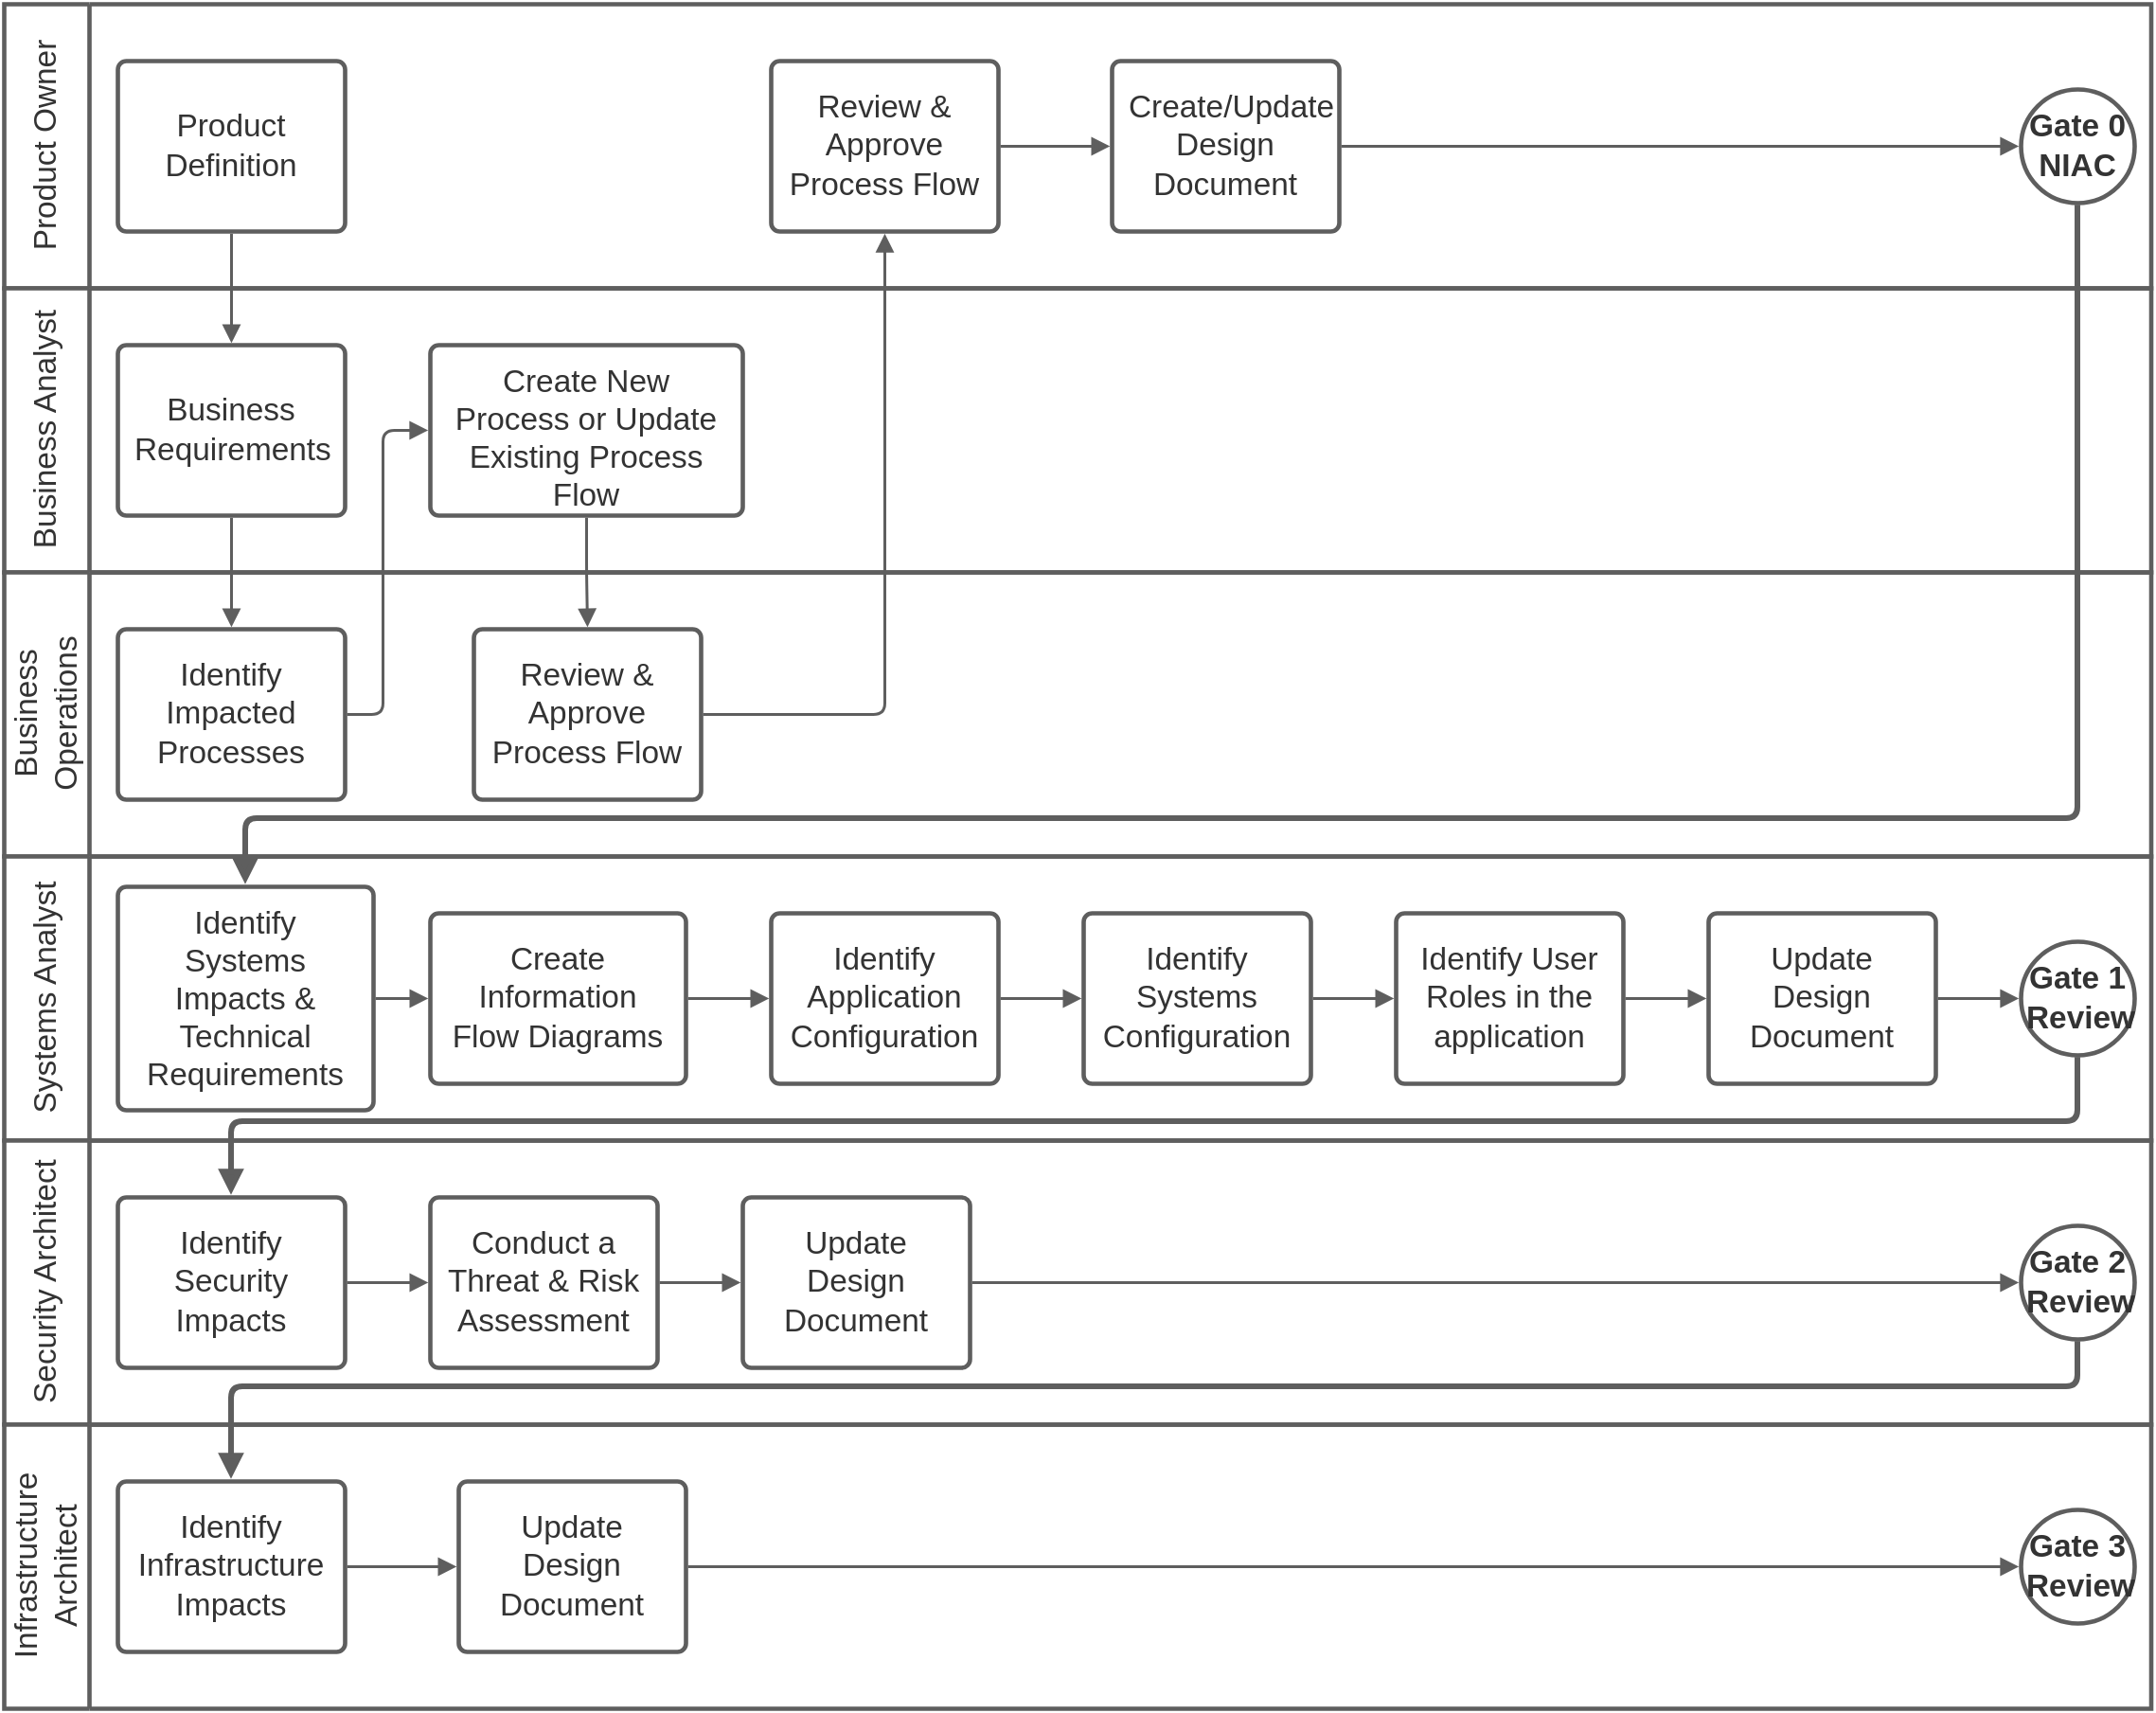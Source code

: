 <mxfile version="14.9.6" type="github" pages="3">
  <diagram id="sT4PrIs_ewkXOejij0hs" name="Gate 0 - 3">
    <mxGraphModel dx="782" dy="734" grid="1" gridSize="10" guides="1" tooltips="1" connect="1" arrows="1" fold="1" page="1" pageScale="1" pageWidth="850" pageHeight="1100" math="0" shadow="0">
      <root>
        <mxCell id="0" />
        <mxCell id="1" parent="0" />
        <mxCell id="AVb4YJZ0GUQx_zkOTaE5-1" value="" style="fillColor=none;strokeColor=none;pointerEvents=0;fontStyle=0;html=1;whiteSpace=wrap;container=1;collapsible=0;childLayout=stackLayout;resizeParent=1;dropTarget=0;horizontalStack=0;whiteSpace=wrap;fontSize=13;spacing=0;strokeOpacity=100;rounded=1;absoluteArcSize=1;arcSize=9;horizontal=0;strokeWidth=2.3;" parent="1" vertex="1">
          <mxGeometry x="150" y="60" width="1133.75" height="900" isRotated="1" as="geometry" />
        </mxCell>
        <mxCell id="AVb4YJZ0GUQx_zkOTaE5-2" value="Product Owner" style="swimlane;html=1;whiteSpace=wrap;container=1;connectable=0;collapsible=0;fontStyle=0;startSize=45;dropTarget=0;rounded=0;horizontal=0;whiteSpace=wrap;fontSize=13;spacing=0;strokeColor=#5e5e5e;strokeOpacity=100;strokeWidth=2.3;fontSize=16.7;fontColor=#333333;" parent="AVb4YJZ0GUQx_zkOTaE5-1" vertex="1">
          <mxGeometry width="1133.75" height="150" as="geometry" />
        </mxCell>
        <mxCell id="AVb4YJZ0GUQx_zkOTaE5-3" value="Business Analyst " style="swimlane;html=1;whiteSpace=wrap;container=1;connectable=0;collapsible=0;fontStyle=0;startSize=45;dropTarget=0;rounded=0;horizontal=0;whiteSpace=wrap;fontSize=13;spacing=0;strokeColor=#5e5e5e;strokeOpacity=100;strokeWidth=2.3;fontSize=16.7;fontColor=#333333;" parent="AVb4YJZ0GUQx_zkOTaE5-1" vertex="1">
          <mxGeometry y="150" width="1133.75" height="150" as="geometry" />
        </mxCell>
        <mxCell id="AVb4YJZ0GUQx_zkOTaE5-4" value="Business Operations" style="swimlane;html=1;whiteSpace=wrap;container=1;connectable=0;collapsible=0;fontStyle=0;startSize=45;dropTarget=0;rounded=0;horizontal=0;whiteSpace=wrap;fontSize=13;spacing=0;strokeColor=#5e5e5e;strokeOpacity=100;strokeWidth=2.3;fontSize=16.7;fontColor=#333333;" parent="AVb4YJZ0GUQx_zkOTaE5-1" vertex="1">
          <mxGeometry y="300" width="1133.75" height="150" as="geometry" />
        </mxCell>
        <mxCell id="AVb4YJZ0GUQx_zkOTaE5-5" value="Systems Analyst" style="swimlane;html=1;whiteSpace=wrap;container=1;connectable=0;collapsible=0;fontStyle=0;startSize=45;dropTarget=0;rounded=0;horizontal=0;whiteSpace=wrap;fontSize=13;spacing=0;strokeColor=#5e5e5e;strokeOpacity=100;strokeWidth=2.3;fontSize=16.7;fontColor=#333333;" parent="AVb4YJZ0GUQx_zkOTaE5-1" vertex="1">
          <mxGeometry y="450" width="1133.75" height="150" as="geometry" />
        </mxCell>
        <mxCell id="AVb4YJZ0GUQx_zkOTaE5-6" value="Security Architect" style="swimlane;html=1;whiteSpace=wrap;container=1;connectable=0;collapsible=0;fontStyle=0;startSize=45;dropTarget=0;rounded=0;horizontal=0;whiteSpace=wrap;fontSize=13;spacing=0;strokeColor=#5e5e5e;strokeOpacity=100;strokeWidth=2.3;fontSize=16.7;fontColor=#333333;" parent="AVb4YJZ0GUQx_zkOTaE5-1" vertex="1">
          <mxGeometry y="600" width="1133.75" height="150" as="geometry" />
        </mxCell>
        <mxCell id="AVb4YJZ0GUQx_zkOTaE5-7" value="Infrastructure Architect" style="swimlane;html=1;whiteSpace=wrap;container=1;connectable=0;collapsible=0;fontStyle=0;startSize=45;dropTarget=0;rounded=0;horizontal=0;whiteSpace=wrap;fontSize=13;spacing=0;strokeColor=#5e5e5e;strokeOpacity=100;strokeWidth=2.3;fontSize=16.7;fontColor=#333333;" parent="AVb4YJZ0GUQx_zkOTaE5-1" vertex="1">
          <mxGeometry y="750" width="1133.75" height="150" as="geometry" />
        </mxCell>
        <UserObject label="Product Definition" lucidchartObjectId="QqO1swW5jFUG" id="AVb4YJZ0GUQx_zkOTaE5-8">
          <mxCell style="html=1;overflow=block;blockSpacing=1;whiteSpace=wrap;;whiteSpace=wrap;fontSize=16.7;fontColor=#333333;spacing=9;strokeColor=#5e5e5e;strokeOpacity=100;rounded=1;absoluteArcSize=1;arcSize=9;strokeWidth=2.3;" parent="1" vertex="1">
            <mxGeometry x="210" y="90" width="120" height="90" as="geometry" />
          </mxCell>
        </UserObject>
        <UserObject label="" lucidchartObjectId="tLO1TNfQc3RX" id="AVb4YJZ0GUQx_zkOTaE5-9">
          <mxCell style="html=1;jettySize=18;whiteSpace=wrap;fontSize=13;strokeColor=#5E5E5E;strokeWidth=1.5;rounded=1;arcSize=12;edgeStyle=orthogonalEdgeStyle;startArrow=none;;endArrow=block;endFill=1;;exitX=0.5;exitY=1.013;exitPerimeter=0;entryX=0.5;entryY=-0.012;entryPerimeter=0;" parent="1" source="AVb4YJZ0GUQx_zkOTaE5-8" target="AVb4YJZ0GUQx_zkOTaE5-10" edge="1">
            <mxGeometry width="100" height="100" relative="1" as="geometry">
              <Array as="points" />
            </mxGeometry>
          </mxCell>
        </UserObject>
        <UserObject label="Business Requirements" lucidchartObjectId="6LO1BT5s9UvW" id="AVb4YJZ0GUQx_zkOTaE5-10">
          <mxCell style="html=1;overflow=block;blockSpacing=1;whiteSpace=wrap;;whiteSpace=wrap;fontSize=16.7;fontColor=#333333;spacing=9;strokeColor=#5e5e5e;strokeOpacity=100;rounded=1;absoluteArcSize=1;arcSize=9;strokeWidth=2.3;" parent="1" vertex="1">
            <mxGeometry x="210" y="240" width="120" height="90" as="geometry" />
          </mxCell>
        </UserObject>
        <UserObject label="Identify Impacted Processes" lucidchartObjectId="PRO1Q9muirlC" id="AVb4YJZ0GUQx_zkOTaE5-11">
          <mxCell style="html=1;overflow=block;blockSpacing=1;whiteSpace=wrap;;whiteSpace=wrap;fontSize=16.7;fontColor=#333333;spacing=9;strokeColor=#5e5e5e;strokeOpacity=100;rounded=1;absoluteArcSize=1;arcSize=9;strokeWidth=2.3;" parent="1" vertex="1">
            <mxGeometry x="210" y="390" width="120" height="90" as="geometry" />
          </mxCell>
        </UserObject>
        <UserObject label="" lucidchartObjectId="eSO1BGS46mkk" id="AVb4YJZ0GUQx_zkOTaE5-12">
          <mxCell style="html=1;jettySize=18;whiteSpace=wrap;fontSize=13;strokeColor=#5E5E5E;strokeWidth=1.5;rounded=1;arcSize=12;edgeStyle=orthogonalEdgeStyle;startArrow=none;;endArrow=block;endFill=1;;exitX=0.5;exitY=1.013;exitPerimeter=0;entryX=0.5;entryY=-0.012;entryPerimeter=0;" parent="1" source="AVb4YJZ0GUQx_zkOTaE5-10" target="AVb4YJZ0GUQx_zkOTaE5-11" edge="1">
            <mxGeometry width="100" height="100" relative="1" as="geometry">
              <Array as="points" />
            </mxGeometry>
          </mxCell>
        </UserObject>
        <UserObject label="" lucidchartObjectId="OTO1cXqyFbqM" id="AVb4YJZ0GUQx_zkOTaE5-13">
          <mxCell style="html=1;jettySize=18;whiteSpace=wrap;fontSize=13;strokeColor=#5E5E5E;strokeWidth=1.5;rounded=1;arcSize=12;edgeStyle=orthogonalEdgeStyle;startArrow=none;;endArrow=block;endFill=1;;exitX=1.009;exitY=0.5;exitPerimeter=0;entryX=-0.007;entryY=0.5;entryPerimeter=0;" parent="1" source="AVb4YJZ0GUQx_zkOTaE5-11" target="AVb4YJZ0GUQx_zkOTaE5-14" edge="1">
            <mxGeometry width="100" height="100" relative="1" as="geometry">
              <Array as="points">
                <mxPoint x="350" y="435" />
                <mxPoint x="350" y="285" />
              </Array>
            </mxGeometry>
          </mxCell>
        </UserObject>
        <UserObject label="Create New Process or Update Existing Process Flow" lucidchartObjectId="SVO1N8~VqLaf" id="AVb4YJZ0GUQx_zkOTaE5-14">
          <mxCell style="html=1;overflow=block;blockSpacing=1;whiteSpace=wrap;;whiteSpace=wrap;fontSize=16.7;fontColor=#333333;spacing=9;strokeColor=#5e5e5e;strokeOpacity=100;rounded=1;absoluteArcSize=1;arcSize=9;strokeWidth=2.3;" parent="1" vertex="1">
            <mxGeometry x="375" y="240" width="165" height="90" as="geometry" />
          </mxCell>
        </UserObject>
        <UserObject label="Review &amp;  Approve Process Flow" lucidchartObjectId="qYO1r6Hmecr4" id="AVb4YJZ0GUQx_zkOTaE5-15">
          <mxCell style="html=1;overflow=block;blockSpacing=1;whiteSpace=wrap;;whiteSpace=wrap;fontSize=16.7;fontColor=#333333;spacing=9;strokeColor=#5e5e5e;strokeOpacity=100;rounded=1;absoluteArcSize=1;arcSize=9;strokeWidth=2.3;" parent="1" vertex="1">
            <mxGeometry x="398" y="390" width="120" height="90" as="geometry" />
          </mxCell>
        </UserObject>
        <UserObject label="Identify Systems Impacts &amp; Technical Requirements" lucidchartObjectId="P-O16Mr2nV3Q" id="AVb4YJZ0GUQx_zkOTaE5-16">
          <mxCell style="html=1;overflow=block;blockSpacing=1;whiteSpace=wrap;;whiteSpace=wrap;fontSize=16.7;fontColor=#333333;spacing=9;strokeColor=#5e5e5e;strokeOpacity=100;rounded=1;absoluteArcSize=1;arcSize=9;strokeWidth=2.3;" parent="1" vertex="1">
            <mxGeometry x="210" y="526" width="135" height="118" as="geometry" />
          </mxCell>
        </UserObject>
        <UserObject label="Review &amp;  Approve Process Flow" lucidchartObjectId="U_O14SjE6L0z" id="AVb4YJZ0GUQx_zkOTaE5-17">
          <mxCell style="html=1;overflow=block;blockSpacing=1;whiteSpace=wrap;;whiteSpace=wrap;fontSize=16.7;fontColor=#333333;spacing=9;strokeColor=#5e5e5e;strokeOpacity=100;rounded=1;absoluteArcSize=1;arcSize=9;strokeWidth=2.3;" parent="1" vertex="1">
            <mxGeometry x="555" y="90" width="120" height="90" as="geometry" />
          </mxCell>
        </UserObject>
        <UserObject label="" lucidchartObjectId="h.O160byAaJy" id="AVb4YJZ0GUQx_zkOTaE5-18">
          <mxCell style="html=1;jettySize=18;whiteSpace=wrap;fontSize=13;strokeColor=#5E5E5E;strokeWidth=1.5;rounded=1;arcSize=12;edgeStyle=orthogonalEdgeStyle;startArrow=none;;endArrow=block;endFill=1;;exitX=1.009;exitY=0.5;exitPerimeter=0;entryX=0.5;entryY=1.013;entryPerimeter=0;" parent="1" source="AVb4YJZ0GUQx_zkOTaE5-15" target="AVb4YJZ0GUQx_zkOTaE5-17" edge="1">
            <mxGeometry width="100" height="100" relative="1" as="geometry">
              <Array as="points" />
            </mxGeometry>
          </mxCell>
        </UserObject>
        <UserObject label="Update Design Document" lucidchartObjectId="FaP1SaTPmPoL" id="AVb4YJZ0GUQx_zkOTaE5-19">
          <mxCell style="html=1;overflow=block;blockSpacing=1;whiteSpace=wrap;;whiteSpace=wrap;fontSize=16.7;fontColor=#333333;spacing=9;strokeColor=#5e5e5e;strokeOpacity=100;rounded=1;absoluteArcSize=1;arcSize=9;strokeWidth=2.3;" parent="1" vertex="1">
            <mxGeometry x="1050" y="540" width="120" height="90" as="geometry" />
          </mxCell>
        </UserObject>
        <UserObject label="" lucidchartObjectId="ubP1QJVVEQTj" id="AVb4YJZ0GUQx_zkOTaE5-20">
          <mxCell style="html=1;jettySize=18;whiteSpace=wrap;fontSize=13;strokeColor=#5E5E5E;strokeWidth=1.5;rounded=1;arcSize=12;edgeStyle=orthogonalEdgeStyle;startArrow=none;;endArrow=block;endFill=1;;exitX=1.009;exitY=0.5;exitPerimeter=0;entryX=-0.009;entryY=0.5;entryPerimeter=0;" parent="1" source="AVb4YJZ0GUQx_zkOTaE5-17" target="AVb4YJZ0GUQx_zkOTaE5-27" edge="1">
            <mxGeometry width="100" height="100" relative="1" as="geometry">
              <Array as="points" />
            </mxGeometry>
          </mxCell>
        </UserObject>
        <UserObject label="" lucidchartObjectId="VbP1WMyRe6wi" id="AVb4YJZ0GUQx_zkOTaE5-21">
          <mxCell style="html=1;jettySize=18;whiteSpace=wrap;fontSize=13;strokeColor=#5E5E5E;strokeWidth=1.5;rounded=1;arcSize=12;edgeStyle=orthogonalEdgeStyle;startArrow=none;;endArrow=block;endFill=1;;exitX=1.008;exitY=0.5;exitPerimeter=0;entryX=-0.008;entryY=0.5;entryPerimeter=0;" parent="1" source="AVb4YJZ0GUQx_zkOTaE5-16" target="AVb4YJZ0GUQx_zkOTaE5-26" edge="1">
            <mxGeometry width="100" height="100" relative="1" as="geometry">
              <Array as="points" />
            </mxGeometry>
          </mxCell>
        </UserObject>
        <UserObject label="" lucidchartObjectId="WVP1Hlb4sf8I" id="AVb4YJZ0GUQx_zkOTaE5-22">
          <mxCell style="html=1;jettySize=18;whiteSpace=wrap;fontSize=13;strokeColor=#5E5E5E;strokeWidth=1.5;rounded=1;arcSize=12;edgeStyle=orthogonalEdgeStyle;startArrow=none;;endArrow=block;endFill=1;;exitX=1.009;exitY=0.5;exitPerimeter=0;entryX=-0.009;entryY=0.5;entryPerimeter=0;" parent="1" source="AVb4YJZ0GUQx_zkOTaE5-47" target="AVb4YJZ0GUQx_zkOTaE5-48" edge="1">
            <mxGeometry width="100" height="100" relative="1" as="geometry">
              <Array as="points" />
            </mxGeometry>
          </mxCell>
        </UserObject>
        <UserObject label="" lucidchartObjectId="jXP1vvDLmq-S" id="AVb4YJZ0GUQx_zkOTaE5-23">
          <mxCell style="html=1;jettySize=18;whiteSpace=wrap;fontSize=13;strokeColor=#5E5E5E;strokeWidth=1.5;rounded=1;arcSize=12;edgeStyle=orthogonalEdgeStyle;startArrow=none;;endArrow=block;endFill=1;;exitX=1.009;exitY=0.5;exitPerimeter=0;entryX=-0.009;entryY=0.5;entryPerimeter=0;" parent="1" source="AVb4YJZ0GUQx_zkOTaE5-48" target="AVb4YJZ0GUQx_zkOTaE5-19" edge="1">
            <mxGeometry width="100" height="100" relative="1" as="geometry">
              <Array as="points" />
            </mxGeometry>
          </mxCell>
        </UserObject>
        <UserObject label="" lucidchartObjectId="ogP1A01Hh2tP" id="AVb4YJZ0GUQx_zkOTaE5-24">
          <mxCell style="html=1;jettySize=18;whiteSpace=wrap;fontSize=13;strokeColor=#5E5E5E;strokeWidth=1.5;rounded=1;arcSize=12;edgeStyle=orthogonalEdgeStyle;startArrow=none;;endArrow=block;endFill=1;;exitX=1.008;exitY=0.5;exitPerimeter=0;entryX=-0.009;entryY=0.5;entryPerimeter=0;" parent="1" source="AVb4YJZ0GUQx_zkOTaE5-26" target="AVb4YJZ0GUQx_zkOTaE5-46" edge="1">
            <mxGeometry width="100" height="100" relative="1" as="geometry">
              <Array as="points" />
            </mxGeometry>
          </mxCell>
        </UserObject>
        <UserObject label="" lucidchartObjectId="sUP1J9cHoL~d" id="AVb4YJZ0GUQx_zkOTaE5-25">
          <mxCell style="html=1;jettySize=18;whiteSpace=wrap;fontSize=13;strokeColor=#5E5E5E;strokeWidth=1.5;rounded=1;arcSize=12;edgeStyle=orthogonalEdgeStyle;startArrow=none;;endArrow=block;endFill=1;;exitX=1.009;exitY=0.5;exitPerimeter=0;entryX=-0.009;entryY=0.5;entryPerimeter=0;" parent="1" source="AVb4YJZ0GUQx_zkOTaE5-46" target="AVb4YJZ0GUQx_zkOTaE5-47" edge="1">
            <mxGeometry width="100" height="100" relative="1" as="geometry">
              <Array as="points" />
            </mxGeometry>
          </mxCell>
        </UserObject>
        <UserObject label="Create Information Flow Diagrams" lucidchartObjectId="YcP1uo-o60n." id="AVb4YJZ0GUQx_zkOTaE5-26">
          <mxCell style="html=1;overflow=block;blockSpacing=1;whiteSpace=wrap;;whiteSpace=wrap;fontSize=16.7;fontColor=#333333;spacing=9;strokeColor=#5e5e5e;strokeOpacity=100;rounded=1;absoluteArcSize=1;arcSize=9;strokeWidth=2.3;" parent="1" vertex="1">
            <mxGeometry x="375" y="540" width="135" height="90" as="geometry" />
          </mxCell>
        </UserObject>
        <UserObject label="Create/Update Design Document" lucidchartObjectId="mfP14qklFpgX" id="AVb4YJZ0GUQx_zkOTaE5-27">
          <mxCell style="html=1;overflow=block;blockSpacing=1;whiteSpace=wrap;;whiteSpace=wrap;fontSize=16.7;fontColor=#333333;spacing=9;strokeColor=#5e5e5e;strokeOpacity=100;rounded=1;absoluteArcSize=1;arcSize=9;strokeWidth=2.3;" parent="1" vertex="1">
            <mxGeometry x="735" y="90" width="120" height="90" as="geometry" />
          </mxCell>
        </UserObject>
        <UserObject label="" lucidchartObjectId="ZfP1YeWRrEf5" id="AVb4YJZ0GUQx_zkOTaE5-28">
          <mxCell style="html=1;jettySize=18;whiteSpace=wrap;fontSize=13;strokeColor=#5E5E5E;strokeWidth=1.5;rounded=1;arcSize=12;edgeStyle=orthogonalEdgeStyle;startArrow=none;;endArrow=block;endFill=1;;exitX=1.009;exitY=0.5;exitPerimeter=0;entryX=-0.019;entryY=0.5;entryPerimeter=0;" parent="1" source="AVb4YJZ0GUQx_zkOTaE5-27" target="AVb4YJZ0GUQx_zkOTaE5-39" edge="1">
            <mxGeometry width="100" height="100" relative="1" as="geometry">
              <Array as="points" />
            </mxGeometry>
          </mxCell>
        </UserObject>
        <UserObject label="Identify Security Impacts" lucidchartObjectId="RqP1--KT8to7" id="AVb4YJZ0GUQx_zkOTaE5-29">
          <mxCell style="html=1;overflow=block;blockSpacing=1;whiteSpace=wrap;;whiteSpace=wrap;fontSize=16.7;fontColor=#333333;spacing=9;strokeColor=#5e5e5e;strokeOpacity=100;rounded=1;absoluteArcSize=1;arcSize=9;strokeWidth=2.3;" parent="1" vertex="1">
            <mxGeometry x="210" y="690" width="120" height="90" as="geometry" />
          </mxCell>
        </UserObject>
        <UserObject label="Conduct a Threat &amp; Risk Assessment" lucidchartObjectId="OsP1~5JxmUKb" id="AVb4YJZ0GUQx_zkOTaE5-30">
          <mxCell style="html=1;overflow=block;blockSpacing=1;whiteSpace=wrap;;whiteSpace=wrap;fontSize=16.7;fontColor=#333333;spacing=9;strokeColor=#5e5e5e;strokeOpacity=100;rounded=1;absoluteArcSize=1;arcSize=9;strokeWidth=2.3;" parent="1" vertex="1">
            <mxGeometry x="375" y="690" width="120" height="90" as="geometry" />
          </mxCell>
        </UserObject>
        <UserObject label="" lucidchartObjectId="8sP1z_NeXsLd" id="AVb4YJZ0GUQx_zkOTaE5-31">
          <mxCell style="html=1;jettySize=18;whiteSpace=wrap;fontSize=13;strokeColor=#5E5E5E;strokeWidth=1.5;rounded=1;arcSize=12;edgeStyle=orthogonalEdgeStyle;startArrow=none;;endArrow=block;endFill=1;;exitX=1.009;exitY=0.5;exitPerimeter=0;entryX=-0.009;entryY=0.5;entryPerimeter=0;" parent="1" source="AVb4YJZ0GUQx_zkOTaE5-29" target="AVb4YJZ0GUQx_zkOTaE5-30" edge="1">
            <mxGeometry width="100" height="100" relative="1" as="geometry">
              <Array as="points" />
            </mxGeometry>
          </mxCell>
        </UserObject>
        <UserObject label="Update Design Document" lucidchartObjectId="jtP1f2_Pcvkd" id="AVb4YJZ0GUQx_zkOTaE5-32">
          <mxCell style="html=1;overflow=block;blockSpacing=1;whiteSpace=wrap;;whiteSpace=wrap;fontSize=16.7;fontColor=#333333;spacing=9;strokeColor=#5e5e5e;strokeOpacity=100;rounded=1;absoluteArcSize=1;arcSize=9;strokeWidth=2.3;" parent="1" vertex="1">
            <mxGeometry x="540" y="690" width="120" height="90" as="geometry" />
          </mxCell>
        </UserObject>
        <UserObject label="" lucidchartObjectId="xtP1cm6Xjqy0" id="AVb4YJZ0GUQx_zkOTaE5-33">
          <mxCell style="html=1;jettySize=18;whiteSpace=wrap;fontSize=13;strokeColor=#5E5E5E;strokeWidth=1.5;rounded=1;arcSize=12;edgeStyle=orthogonalEdgeStyle;startArrow=none;;endArrow=block;endFill=1;;exitX=1.009;exitY=0.5;exitPerimeter=0;entryX=-0.009;entryY=0.5;entryPerimeter=0;" parent="1" source="AVb4YJZ0GUQx_zkOTaE5-30" target="AVb4YJZ0GUQx_zkOTaE5-32" edge="1">
            <mxGeometry width="100" height="100" relative="1" as="geometry">
              <Array as="points" />
            </mxGeometry>
          </mxCell>
        </UserObject>
        <UserObject label="" lucidchartObjectId="XvP1DHTbA9Ly" id="AVb4YJZ0GUQx_zkOTaE5-34">
          <mxCell style="html=1;jettySize=18;whiteSpace=wrap;fontSize=13;strokeColor=#5E5E5E;strokeWidth=1.5;rounded=1;arcSize=12;edgeStyle=orthogonalEdgeStyle;startArrow=none;;endArrow=block;endFill=1;;exitX=0.5;exitY=1.013;exitPerimeter=0;entryX=0.5;entryY=-0.012;entryPerimeter=0;" parent="1" source="AVb4YJZ0GUQx_zkOTaE5-14" target="AVb4YJZ0GUQx_zkOTaE5-15" edge="1">
            <mxGeometry width="100" height="100" relative="1" as="geometry">
              <Array as="points" />
            </mxGeometry>
          </mxCell>
        </UserObject>
        <UserObject label="Identify Infrastructure Impacts" lucidchartObjectId="jxP1JEtCtKO3" id="AVb4YJZ0GUQx_zkOTaE5-35">
          <mxCell style="html=1;overflow=block;blockSpacing=1;whiteSpace=wrap;;whiteSpace=wrap;fontSize=16.7;fontColor=#333333;spacing=9;strokeColor=#5e5e5e;strokeOpacity=100;rounded=1;absoluteArcSize=1;arcSize=9;strokeWidth=2.3;" parent="1" vertex="1">
            <mxGeometry x="210" y="840" width="120" height="90" as="geometry" />
          </mxCell>
        </UserObject>
        <UserObject label="" lucidchartObjectId="uxP1hJjZuLYQ" id="AVb4YJZ0GUQx_zkOTaE5-36">
          <mxCell style="html=1;jettySize=18;whiteSpace=wrap;fontSize=13;strokeColor=#5E5E5E;strokeWidth=3;rounded=1;arcSize=12;edgeStyle=orthogonalEdgeStyle;startArrow=none;;endArrow=block;endFill=1;;exitX=0.5;exitY=1.019;exitPerimeter=0;entryX=0.5;entryY=-0.012;entryPerimeter=0;" parent="1" source="AVb4YJZ0GUQx_zkOTaE5-49" target="AVb4YJZ0GUQx_zkOTaE5-35" edge="1">
            <mxGeometry width="100" height="100" relative="1" as="geometry">
              <Array as="points">
                <mxPoint x="1245" y="790" />
                <mxPoint x="270" y="790" />
              </Array>
            </mxGeometry>
          </mxCell>
        </UserObject>
        <UserObject label="Update Design Document" lucidchartObjectId="KxP17djjM~ei" id="AVb4YJZ0GUQx_zkOTaE5-37">
          <mxCell style="html=1;overflow=block;blockSpacing=1;whiteSpace=wrap;;whiteSpace=wrap;fontSize=16.7;fontColor=#333333;spacing=9;strokeColor=#5e5e5e;strokeOpacity=100;rounded=1;absoluteArcSize=1;arcSize=9;strokeWidth=2.3;" parent="1" vertex="1">
            <mxGeometry x="390" y="840" width="120" height="90" as="geometry" />
          </mxCell>
        </UserObject>
        <UserObject label="" lucidchartObjectId="TxP1~xDTzD9_" id="AVb4YJZ0GUQx_zkOTaE5-38">
          <mxCell style="html=1;jettySize=18;whiteSpace=wrap;fontSize=13;strokeColor=#5E5E5E;strokeWidth=1.5;rounded=1;arcSize=12;edgeStyle=orthogonalEdgeStyle;startArrow=none;;endArrow=block;endFill=1;;exitX=1.009;exitY=0.5;exitPerimeter=0;entryX=-0.009;entryY=0.5;entryPerimeter=0;" parent="1" source="AVb4YJZ0GUQx_zkOTaE5-35" target="AVb4YJZ0GUQx_zkOTaE5-37" edge="1">
            <mxGeometry width="100" height="100" relative="1" as="geometry">
              <Array as="points" />
            </mxGeometry>
          </mxCell>
        </UserObject>
        <UserObject label="Gate 0 NIAC" lucidchartObjectId="FJP1_6xfFEb0" id="AVb4YJZ0GUQx_zkOTaE5-39">
          <mxCell style="html=1;overflow=block;blockSpacing=1;whiteSpace=wrap;ellipse;whiteSpace=wrap;fontSize=16.7;fontColor=#333333;fontStyle=1;spacing=3.8;strokeColor=#5e5e5e;strokeOpacity=100;rounded=1;absoluteArcSize=1;arcSize=9;strokeWidth=2.3;" parent="1" vertex="1">
            <mxGeometry x="1215" y="105" width="60" height="60" as="geometry" />
          </mxCell>
        </UserObject>
        <UserObject label="" lucidchartObjectId="JLP1m7JGDrfx" id="AVb4YJZ0GUQx_zkOTaE5-40">
          <mxCell style="html=1;jettySize=18;whiteSpace=wrap;fontSize=13;strokeColor=#5E5E5E;strokeWidth=3;rounded=1;arcSize=12;edgeStyle=orthogonalEdgeStyle;startArrow=none;;endArrow=block;endFill=1;;exitX=0.5;exitY=1.019;exitPerimeter=0;entryX=0.5;entryY=-0.01;entryPerimeter=0;" parent="1" source="AVb4YJZ0GUQx_zkOTaE5-39" target="AVb4YJZ0GUQx_zkOTaE5-16" edge="1">
            <mxGeometry width="100" height="100" relative="1" as="geometry">
              <Array as="points">
                <mxPoint x="1245" y="490" />
                <mxPoint x="278" y="490" />
              </Array>
            </mxGeometry>
          </mxCell>
        </UserObject>
        <UserObject label="Gate 1 Review" lucidchartObjectId="jNP1mZHJu1dR" id="AVb4YJZ0GUQx_zkOTaE5-41">
          <mxCell style="html=1;overflow=block;blockSpacing=1;whiteSpace=wrap;ellipse;whiteSpace=wrap;fontSize=16.7;fontColor=#333333;fontStyle=1;spacing=3.8;strokeColor=#5e5e5e;strokeOpacity=100;rounded=1;absoluteArcSize=1;arcSize=9;strokeWidth=2.3;" parent="1" vertex="1">
            <mxGeometry x="1215" y="555" width="60" height="60" as="geometry" />
          </mxCell>
        </UserObject>
        <UserObject label="" lucidchartObjectId="yNP1H3n8XRnV" id="AVb4YJZ0GUQx_zkOTaE5-42">
          <mxCell style="html=1;jettySize=18;whiteSpace=wrap;fontSize=13;strokeColor=#5E5E5E;strokeWidth=1.5;rounded=1;arcSize=12;edgeStyle=orthogonalEdgeStyle;startArrow=none;;endArrow=block;endFill=1;;exitX=1.009;exitY=0.5;exitPerimeter=0;entryX=-0.019;entryY=0.5;entryPerimeter=0;" parent="1" source="AVb4YJZ0GUQx_zkOTaE5-19" target="AVb4YJZ0GUQx_zkOTaE5-41" edge="1">
            <mxGeometry width="100" height="100" relative="1" as="geometry">
              <Array as="points" />
            </mxGeometry>
          </mxCell>
        </UserObject>
        <UserObject label="" lucidchartObjectId="VNP1dxmghXI5" id="AVb4YJZ0GUQx_zkOTaE5-43">
          <mxCell style="html=1;jettySize=18;whiteSpace=wrap;fontSize=13;strokeColor=#5E5E5E;strokeWidth=3;rounded=1;arcSize=12;edgeStyle=orthogonalEdgeStyle;startArrow=none;;endArrow=block;endFill=1;;exitX=0.5;exitY=1.019;exitPerimeter=0;entryX=0.5;entryY=-0.012;entryPerimeter=0;" parent="1" source="AVb4YJZ0GUQx_zkOTaE5-41" target="AVb4YJZ0GUQx_zkOTaE5-29" edge="1">
            <mxGeometry width="100" height="100" relative="1" as="geometry">
              <Array as="points">
                <mxPoint x="1245" y="650" />
                <mxPoint x="270" y="650" />
              </Array>
            </mxGeometry>
          </mxCell>
        </UserObject>
        <UserObject label="Gate 3 Review" lucidchartObjectId="FQP1i76.TcXu" id="AVb4YJZ0GUQx_zkOTaE5-44">
          <mxCell style="html=1;overflow=block;blockSpacing=1;whiteSpace=wrap;ellipse;whiteSpace=wrap;fontSize=16.7;fontColor=#333333;fontStyle=1;spacing=3.8;strokeColor=#5e5e5e;strokeOpacity=100;rounded=1;absoluteArcSize=1;arcSize=9;strokeWidth=2.3;" parent="1" vertex="1">
            <mxGeometry x="1215" y="855" width="60" height="60" as="geometry" />
          </mxCell>
        </UserObject>
        <UserObject label="" lucidchartObjectId="PQP1FK4Xm_Z1" id="AVb4YJZ0GUQx_zkOTaE5-45">
          <mxCell style="html=1;jettySize=18;whiteSpace=wrap;fontSize=13;strokeColor=#5E5E5E;strokeWidth=1.5;rounded=1;arcSize=12;edgeStyle=orthogonalEdgeStyle;startArrow=none;;endArrow=block;endFill=1;;exitX=1.009;exitY=0.5;exitPerimeter=0;entryX=-0.019;entryY=0.5;entryPerimeter=0;" parent="1" source="AVb4YJZ0GUQx_zkOTaE5-37" target="AVb4YJZ0GUQx_zkOTaE5-44" edge="1">
            <mxGeometry width="100" height="100" relative="1" as="geometry">
              <Array as="points" />
            </mxGeometry>
          </mxCell>
        </UserObject>
        <UserObject label="Identify Application Configuration" lucidchartObjectId="sUP1GlU~xS-8" id="AVb4YJZ0GUQx_zkOTaE5-46">
          <mxCell style="html=1;overflow=block;blockSpacing=1;whiteSpace=wrap;;whiteSpace=wrap;fontSize=16.7;fontColor=#333333;spacing=9;strokeColor=#5e5e5e;strokeOpacity=100;rounded=1;absoluteArcSize=1;arcSize=9;strokeWidth=2.3;" parent="1" vertex="1">
            <mxGeometry x="555" y="540" width="120" height="90" as="geometry" />
          </mxCell>
        </UserObject>
        <UserObject label="Identify Systems Configuration" lucidchartObjectId="WVP14EjplxEl" id="AVb4YJZ0GUQx_zkOTaE5-47">
          <mxCell style="html=1;overflow=block;blockSpacing=1;whiteSpace=wrap;;whiteSpace=wrap;fontSize=16.7;fontColor=#333333;spacing=9;strokeColor=#5e5e5e;strokeOpacity=100;rounded=1;absoluteArcSize=1;arcSize=9;strokeWidth=2.3;" parent="1" vertex="1">
            <mxGeometry x="720" y="540" width="120" height="90" as="geometry" />
          </mxCell>
        </UserObject>
        <UserObject label="Identify User Roles in the application" lucidchartObjectId="3WP1Qh0GsX.." id="AVb4YJZ0GUQx_zkOTaE5-48">
          <mxCell style="html=1;overflow=block;blockSpacing=1;whiteSpace=wrap;;whiteSpace=wrap;fontSize=16.7;fontColor=#333333;spacing=9;strokeColor=#5e5e5e;strokeOpacity=100;rounded=1;absoluteArcSize=1;arcSize=9;strokeWidth=2.3;" parent="1" vertex="1">
            <mxGeometry x="885" y="540" width="120" height="90" as="geometry" />
          </mxCell>
        </UserObject>
        <UserObject label="Gate 2 Review" lucidchartObjectId="wiq2nOIXPtyR" id="AVb4YJZ0GUQx_zkOTaE5-49">
          <mxCell style="html=1;overflow=block;blockSpacing=1;whiteSpace=wrap;ellipse;whiteSpace=wrap;fontSize=16.7;fontColor=#333333;fontStyle=1;spacing=3.8;strokeColor=#5e5e5e;strokeOpacity=100;rounded=1;absoluteArcSize=1;arcSize=9;strokeWidth=2.3;" parent="1" vertex="1">
            <mxGeometry x="1215" y="705" width="60" height="60" as="geometry" />
          </mxCell>
        </UserObject>
        <UserObject label="" lucidchartObjectId="~iq2fUWX1baG" id="AVb4YJZ0GUQx_zkOTaE5-50">
          <mxCell style="html=1;jettySize=18;whiteSpace=wrap;fontSize=13;strokeColor=#5E5E5E;strokeWidth=1.5;rounded=1;arcSize=12;edgeStyle=orthogonalEdgeStyle;startArrow=none;;endArrow=block;endFill=1;;exitX=1.009;exitY=0.5;exitPerimeter=0;entryX=-0.019;entryY=0.5;entryPerimeter=0;" parent="1" source="AVb4YJZ0GUQx_zkOTaE5-32" target="AVb4YJZ0GUQx_zkOTaE5-49" edge="1">
            <mxGeometry width="100" height="100" relative="1" as="geometry">
              <Array as="points" />
            </mxGeometry>
          </mxCell>
        </UserObject>
      </root>
    </mxGraphModel>
  </diagram>
  <diagram id="rRH65RNkGemd22fgG2Ym" name="Gate 4">
    <mxGraphModel dx="1303" dy="1223" grid="1" gridSize="10" guides="1" tooltips="1" connect="1" arrows="1" fold="1" page="1" pageScale="1" pageWidth="1100" pageHeight="850" math="0" shadow="0">
      <root>
        <mxCell id="XasEgrCG_01ZRWQJgsqY-0" />
        <mxCell id="XasEgrCG_01ZRWQJgsqY-1" parent="XasEgrCG_01ZRWQJgsqY-0" />
        <mxCell id="XasEgrCG_01ZRWQJgsqY-2" value="" style="fillColor=none;strokeColor=none;pointerEvents=0;fontStyle=0;html=1;whiteSpace=wrap;container=1;collapsible=0;childLayout=stackLayout;resizeParent=1;dropTarget=0;horizontalStack=0;whiteSpace=wrap;fontSize=13;spacing=0;strokeOpacity=100;rounded=1;absoluteArcSize=1;arcSize=9;horizontal=0;strokeWidth=2.3;" vertex="1" parent="XasEgrCG_01ZRWQJgsqY-1">
          <mxGeometry x="20" y="20" width="1133.75" height="900" isRotated="1" as="geometry" />
        </mxCell>
        <mxCell id="XasEgrCG_01ZRWQJgsqY-3" value="QA/UAT &#xa;Analyst" style="swimlane;html=1;whiteSpace=wrap;container=1;connectable=0;collapsible=0;fontStyle=0;startSize=45;dropTarget=0;rounded=0;horizontal=0;whiteSpace=wrap;fontSize=13;spacing=0;strokeColor=#5e5e5e;strokeOpacity=100;strokeWidth=2.3;fontSize=16.7;fontColor=#333333;" vertex="1" parent="XasEgrCG_01ZRWQJgsqY-2">
          <mxGeometry width="1133.75" height="150" as="geometry" />
        </mxCell>
        <mxCell id="XasEgrCG_01ZRWQJgsqY-4" value="Business Analyst" style="swimlane;html=1;whiteSpace=wrap;container=1;connectable=0;collapsible=0;fontStyle=0;startSize=45;dropTarget=0;rounded=0;horizontal=0;whiteSpace=wrap;fontSize=13;spacing=0;strokeColor=#5e5e5e;strokeOpacity=100;strokeWidth=2.3;fontSize=16.7;fontColor=#333333;" vertex="1" parent="XasEgrCG_01ZRWQJgsqY-2">
          <mxGeometry y="150" width="1133.75" height="150" as="geometry" />
        </mxCell>
        <mxCell id="XasEgrCG_01ZRWQJgsqY-5" value="Business Operations" style="swimlane;html=1;whiteSpace=wrap;container=1;connectable=0;collapsible=0;fontStyle=0;startSize=45;dropTarget=0;rounded=0;horizontal=0;whiteSpace=wrap;fontSize=13;spacing=0;strokeColor=#5e5e5e;strokeOpacity=100;strokeWidth=2.3;fontSize=16.7;fontColor=#333333;" vertex="1" parent="XasEgrCG_01ZRWQJgsqY-2">
          <mxGeometry y="300" width="1133.75" height="150" as="geometry" />
        </mxCell>
        <mxCell id="XasEgrCG_01ZRWQJgsqY-6" value="Systems Analyst" style="swimlane;html=1;whiteSpace=wrap;container=1;connectable=0;collapsible=0;fontStyle=0;startSize=45;dropTarget=0;rounded=0;horizontal=0;whiteSpace=wrap;fontSize=13;spacing=0;strokeColor=#5e5e5e;strokeOpacity=100;strokeWidth=2.3;fontSize=16.7;fontColor=#333333;" vertex="1" parent="XasEgrCG_01ZRWQJgsqY-2">
          <mxGeometry y="450" width="1133.75" height="150" as="geometry" />
        </mxCell>
        <mxCell id="XasEgrCG_01ZRWQJgsqY-7" value="Security Architect" style="swimlane;html=1;whiteSpace=wrap;container=1;connectable=0;collapsible=0;fontStyle=0;startSize=45;dropTarget=0;rounded=0;horizontal=0;whiteSpace=wrap;fontSize=13;spacing=0;strokeColor=#5e5e5e;strokeOpacity=100;strokeWidth=2.3;fontSize=16.7;fontColor=#333333;" vertex="1" parent="XasEgrCG_01ZRWQJgsqY-2">
          <mxGeometry y="600" width="1133.75" height="150" as="geometry" />
        </mxCell>
        <mxCell id="XasEgrCG_01ZRWQJgsqY-8" value="Infrastructure Architect" style="swimlane;html=1;whiteSpace=wrap;container=1;connectable=0;collapsible=0;fontStyle=0;startSize=45;dropTarget=0;rounded=0;horizontal=0;whiteSpace=wrap;fontSize=13;spacing=0;strokeColor=#5e5e5e;strokeOpacity=100;strokeWidth=2.3;fontSize=16.7;fontColor=#333333;" vertex="1" parent="XasEgrCG_01ZRWQJgsqY-2">
          <mxGeometry y="750" width="1133.75" height="150" as="geometry" />
        </mxCell>
        <UserObject label="Create Test Cases" lucidchartObjectId="v6P1YMcNLZ-x" id="XasEgrCG_01ZRWQJgsqY-9">
          <mxCell style="html=1;overflow=block;blockSpacing=1;whiteSpace=wrap;;whiteSpace=wrap;fontSize=16.7;fontColor=#333333;spacing=9;strokeColor=#5e5e5e;strokeOpacity=100;rounded=1;absoluteArcSize=1;arcSize=9;strokeWidth=2.3;" vertex="1" parent="XasEgrCG_01ZRWQJgsqY-1">
            <mxGeometry x="320" y="50" width="120" height="90" as="geometry" />
          </mxCell>
        </UserObject>
        <UserObject label="" lucidchartObjectId="o7P1JVLeuYR." id="XasEgrCG_01ZRWQJgsqY-10">
          <mxCell style="html=1;jettySize=18;whiteSpace=wrap;fontSize=13;strokeColor=#5E5E5E;strokeWidth=1.5;rounded=1;arcSize=12;edgeStyle=orthogonalEdgeStyle;startArrow=none;;endArrow=block;endFill=1;;exitX=1.009;exitY=0.5;exitPerimeter=0;entryX=-0.009;entryY=0.5;entryPerimeter=0;" edge="1" parent="XasEgrCG_01ZRWQJgsqY-1" source="XasEgrCG_01ZRWQJgsqY-11" target="XasEgrCG_01ZRWQJgsqY-9">
            <mxGeometry width="100" height="100" relative="1" as="geometry">
              <Array as="points" />
            </mxGeometry>
          </mxCell>
        </UserObject>
        <UserObject label="Design Document" lucidchartObjectId="Z7P19xGorQOq" id="XasEgrCG_01ZRWQJgsqY-11">
          <mxCell style="html=1;overflow=block;blockSpacing=1;whiteSpace=wrap;shape=mxgraph.flowchart.multi-document;whiteSpace=wrap;fontSize=16.7;fontColor=#333333;spacing=3.8;strokeColor=#5e5e5e;strokeOpacity=100;rounded=1;absoluteArcSize=1;arcSize=9;strokeWidth=2.3;" vertex="1" parent="XasEgrCG_01ZRWQJgsqY-1">
            <mxGeometry x="95" y="50" width="120" height="90" as="geometry" />
          </mxCell>
        </UserObject>
        <UserObject label="Review &amp; Approve Test Cases" lucidchartObjectId="_7P16RHHg4RQ" id="XasEgrCG_01ZRWQJgsqY-12">
          <mxCell style="html=1;overflow=block;blockSpacing=1;whiteSpace=wrap;;whiteSpace=wrap;fontSize=16.7;fontColor=#333333;spacing=9;strokeColor=#5e5e5e;strokeOpacity=100;rounded=1;absoluteArcSize=1;arcSize=9;strokeWidth=2.3;" vertex="1" parent="XasEgrCG_01ZRWQJgsqY-1">
            <mxGeometry x="320" y="200" width="120" height="90" as="geometry" />
          </mxCell>
        </UserObject>
        <UserObject label="" lucidchartObjectId="u8P11B8v_6Ab" id="XasEgrCG_01ZRWQJgsqY-13">
          <mxCell style="html=1;jettySize=18;whiteSpace=wrap;fontSize=13;strokeColor=#5E5E5E;strokeWidth=1.5;rounded=1;arcSize=12;edgeStyle=orthogonalEdgeStyle;startArrow=none;;endArrow=block;endFill=1;;exitX=0.5;exitY=1.013;exitPerimeter=0;entryX=0.5;entryY=-0.012;entryPerimeter=0;" edge="1" parent="XasEgrCG_01ZRWQJgsqY-1" source="XasEgrCG_01ZRWQJgsqY-9" target="XasEgrCG_01ZRWQJgsqY-12">
            <mxGeometry width="100" height="100" relative="1" as="geometry">
              <Array as="points" />
            </mxGeometry>
          </mxCell>
        </UserObject>
        <UserObject label="Review &amp; Approve Test Cases" lucidchartObjectId="H8P1cTXD7HkQ" id="XasEgrCG_01ZRWQJgsqY-14">
          <mxCell style="html=1;overflow=block;blockSpacing=1;whiteSpace=wrap;;whiteSpace=wrap;fontSize=16.7;fontColor=#333333;spacing=9;strokeColor=#5e5e5e;strokeOpacity=100;rounded=1;absoluteArcSize=1;arcSize=9;strokeWidth=2.3;" vertex="1" parent="XasEgrCG_01ZRWQJgsqY-1">
            <mxGeometry x="320" y="350" width="120" height="90" as="geometry" />
          </mxCell>
        </UserObject>
        <UserObject label="" lucidchartObjectId="N8P13eCoha~y" id="XasEgrCG_01ZRWQJgsqY-15">
          <mxCell style="html=1;jettySize=18;whiteSpace=wrap;fontSize=13;strokeColor=#5E5E5E;strokeWidth=1.5;rounded=1;arcSize=12;edgeStyle=orthogonalEdgeStyle;startArrow=none;;endArrow=block;endFill=1;;exitX=0.5;exitY=1.013;exitPerimeter=0;entryX=0.5;entryY=-0.012;entryPerimeter=0;" edge="1" parent="XasEgrCG_01ZRWQJgsqY-1" source="XasEgrCG_01ZRWQJgsqY-12" target="XasEgrCG_01ZRWQJgsqY-14">
            <mxGeometry width="100" height="100" relative="1" as="geometry">
              <Array as="points" />
            </mxGeometry>
          </mxCell>
        </UserObject>
        <UserObject label="Create Test Plan" lucidchartObjectId="n9P1cUc4OIj8" id="XasEgrCG_01ZRWQJgsqY-16">
          <mxCell style="html=1;overflow=block;blockSpacing=1;whiteSpace=wrap;;whiteSpace=wrap;fontSize=16.7;fontColor=#333333;spacing=9;strokeColor=#5e5e5e;strokeOpacity=100;rounded=1;absoluteArcSize=1;arcSize=9;strokeWidth=2.3;" vertex="1" parent="XasEgrCG_01ZRWQJgsqY-1">
            <mxGeometry x="500" y="50" width="120" height="90" as="geometry" />
          </mxCell>
        </UserObject>
        <UserObject label="" lucidchartObjectId="I9P16z0FK6Jd" id="XasEgrCG_01ZRWQJgsqY-17">
          <mxCell style="html=1;jettySize=18;whiteSpace=wrap;fontSize=13;strokeColor=#5E5E5E;strokeWidth=1.5;rounded=1;arcSize=12;edgeStyle=orthogonalEdgeStyle;startArrow=none;;endArrow=block;endFill=1;;exitX=1.009;exitY=0.5;exitPerimeter=0;entryX=-0.009;entryY=0.5;entryPerimeter=0;" edge="1" parent="XasEgrCG_01ZRWQJgsqY-1" source="XasEgrCG_01ZRWQJgsqY-14" target="XasEgrCG_01ZRWQJgsqY-16">
            <mxGeometry width="100" height="100" relative="1" as="geometry">
              <Array as="points">
                <mxPoint x="470" y="395" />
                <mxPoint x="470" y="95" />
              </Array>
            </mxGeometry>
          </mxCell>
        </UserObject>
        <UserObject label="Create Implementation Plan" lucidchartObjectId="29P1we5Y7l_7" id="XasEgrCG_01ZRWQJgsqY-18">
          <mxCell style="html=1;overflow=block;blockSpacing=1;whiteSpace=wrap;;whiteSpace=wrap;fontSize=16.7;fontColor=#333333;spacing=9;strokeColor=#5e5e5e;strokeOpacity=100;rounded=1;absoluteArcSize=1;arcSize=9;strokeWidth=2.3;" vertex="1" parent="XasEgrCG_01ZRWQJgsqY-1">
            <mxGeometry x="320" y="500" width="120" height="90" as="geometry" />
          </mxCell>
        </UserObject>
        <UserObject label="Create Implementation Plan" lucidchartObjectId="d-P1AAcEhvdO" id="XasEgrCG_01ZRWQJgsqY-19">
          <mxCell style="html=1;overflow=block;blockSpacing=1;whiteSpace=wrap;;whiteSpace=wrap;fontSize=16.7;fontColor=#333333;spacing=9;strokeColor=#5e5e5e;strokeOpacity=100;rounded=1;absoluteArcSize=1;arcSize=9;strokeWidth=2.3;" vertex="1" parent="XasEgrCG_01ZRWQJgsqY-1">
            <mxGeometry x="320" y="650" width="120" height="90" as="geometry" />
          </mxCell>
        </UserObject>
        <UserObject label="Create Implementation Plan" lucidchartObjectId="i-P1akHYoDo-" id="XasEgrCG_01ZRWQJgsqY-20">
          <mxCell style="html=1;overflow=block;blockSpacing=1;whiteSpace=wrap;;whiteSpace=wrap;fontSize=16.7;fontColor=#333333;spacing=9;strokeColor=#5e5e5e;strokeOpacity=100;rounded=1;absoluteArcSize=1;arcSize=9;strokeWidth=2.3;" vertex="1" parent="XasEgrCG_01ZRWQJgsqY-1">
            <mxGeometry x="320" y="800" width="120" height="90" as="geometry" />
          </mxCell>
        </UserObject>
        <UserObject label="Project Implementation Plan MOP" lucidchartObjectId="L-P1yo3_hU-Q" id="XasEgrCG_01ZRWQJgsqY-21">
          <mxCell style="html=1;overflow=block;blockSpacing=1;whiteSpace=wrap;shape=document;boundedLbl=1;whiteSpace=wrap;fontSize=16.7;fontColor=#333333;spacing=3.8;strokeColor=#5e5e5e;strokeOpacity=100;rounded=1;absoluteArcSize=1;arcSize=9;strokeWidth=2.3;" vertex="1" parent="XasEgrCG_01ZRWQJgsqY-1">
            <mxGeometry x="950" y="50" width="120" height="90" as="geometry" />
          </mxCell>
        </UserObject>
        <UserObject label="Document Helpdesk/Operational Processes" lucidchartObjectId="S_P1jHqWvL2A" id="XasEgrCG_01ZRWQJgsqY-22">
          <mxCell style="html=1;overflow=block;blockSpacing=1;whiteSpace=wrap;;whiteSpace=wrap;fontSize=16.7;fontColor=#333333;spacing=9;strokeColor=#5e5e5e;strokeOpacity=100;rounded=1;absoluteArcSize=1;arcSize=9;strokeWidth=2.3;" vertex="1" parent="XasEgrCG_01ZRWQJgsqY-1">
            <mxGeometry x="95" y="500" width="180" height="90" as="geometry" />
          </mxCell>
        </UserObject>
        <UserObject label="" lucidchartObjectId="scQ1.yMMPMs5" id="XasEgrCG_01ZRWQJgsqY-23">
          <mxCell style="html=1;jettySize=18;whiteSpace=wrap;fontSize=13;strokeColor=#5E5E5E;strokeWidth=1.5;rounded=1;arcSize=12;edgeStyle=orthogonalEdgeStyle;startArrow=none;;endArrow=block;endFill=1;;exitX=1.009;exitY=0.5;exitPerimeter=0;entryX=-0.009;entryY=0.5;entryPerimeter=0;" edge="1" parent="XasEgrCG_01ZRWQJgsqY-1" source="XasEgrCG_01ZRWQJgsqY-16" target="XasEgrCG_01ZRWQJgsqY-21">
            <mxGeometry width="100" height="100" relative="1" as="geometry">
              <Array as="points" />
            </mxGeometry>
          </mxCell>
        </UserObject>
        <UserObject label="" lucidchartObjectId="ueQ1jqb3J2Eg" id="XasEgrCG_01ZRWQJgsqY-24">
          <mxCell style="html=1;jettySize=18;whiteSpace=wrap;fontSize=13;strokeColor=#5E5E5E;strokeWidth=1.5;rounded=1;arcSize=12;edgeStyle=orthogonalEdgeStyle;startArrow=none;;endArrow=block;endFill=1;;exitX=1.006;exitY=0.5;exitPerimeter=0;entryX=-0.009;entryY=0.5;entryPerimeter=0;" edge="1" parent="XasEgrCG_01ZRWQJgsqY-1" source="XasEgrCG_01ZRWQJgsqY-22" target="XasEgrCG_01ZRWQJgsqY-18">
            <mxGeometry width="100" height="100" relative="1" as="geometry">
              <Array as="points" />
            </mxGeometry>
          </mxCell>
        </UserObject>
        <UserObject label="" lucidchartObjectId="xeQ1nUz6Ec9x" id="XasEgrCG_01ZRWQJgsqY-25">
          <mxCell style="html=1;jettySize=18;whiteSpace=wrap;fontSize=13;strokeColor=#5E5E5E;strokeWidth=1.5;rounded=1;arcSize=12;edgeStyle=orthogonalEdgeStyle;startArrow=none;;endArrow=block;endFill=1;;exitX=1.009;exitY=0.5;exitPerimeter=0;entryX=-0.009;entryY=0.5;entryPerimeter=0;" edge="1" parent="XasEgrCG_01ZRWQJgsqY-1" source="XasEgrCG_01ZRWQJgsqY-18" target="XasEgrCG_01ZRWQJgsqY-26">
            <mxGeometry width="100" height="100" relative="1" as="geometry">
              <Array as="points" />
            </mxGeometry>
          </mxCell>
        </UserObject>
        <UserObject label="Project Implementation Plan MOP" lucidchartObjectId="4eQ12wJzCivb" id="XasEgrCG_01ZRWQJgsqY-26">
          <mxCell style="html=1;overflow=block;blockSpacing=1;whiteSpace=wrap;shape=document;boundedLbl=1;whiteSpace=wrap;fontSize=16.7;fontColor=#333333;spacing=3.8;strokeColor=#5e5e5e;strokeOpacity=100;rounded=1;absoluteArcSize=1;arcSize=9;strokeWidth=2.3;" vertex="1" parent="XasEgrCG_01ZRWQJgsqY-1">
            <mxGeometry x="950" y="500" width="120" height="90" as="geometry" />
          </mxCell>
        </UserObject>
        <UserObject label="Project Implementation Plan MOP" lucidchartObjectId="-eQ1Bw4omwBL" id="XasEgrCG_01ZRWQJgsqY-27">
          <mxCell style="html=1;overflow=block;blockSpacing=1;whiteSpace=wrap;shape=document;boundedLbl=1;whiteSpace=wrap;fontSize=16.7;fontColor=#333333;spacing=3.8;strokeColor=#5e5e5e;strokeOpacity=100;rounded=1;absoluteArcSize=1;arcSize=9;strokeWidth=2.3;" vertex="1" parent="XasEgrCG_01ZRWQJgsqY-1">
            <mxGeometry x="950" y="650" width="120" height="90" as="geometry" />
          </mxCell>
        </UserObject>
        <UserObject label="" lucidchartObjectId="efQ1wM5bAvny" id="XasEgrCG_01ZRWQJgsqY-28">
          <mxCell style="html=1;jettySize=18;whiteSpace=wrap;fontSize=13;strokeColor=#5E5E5E;strokeWidth=1.5;rounded=1;arcSize=12;edgeStyle=orthogonalEdgeStyle;startArrow=none;;endArrow=block;endFill=1;;exitX=1.009;exitY=0.5;exitPerimeter=0;entryX=-0.009;entryY=0.5;entryPerimeter=0;" edge="1" parent="XasEgrCG_01ZRWQJgsqY-1" source="XasEgrCG_01ZRWQJgsqY-19" target="XasEgrCG_01ZRWQJgsqY-27">
            <mxGeometry width="100" height="100" relative="1" as="geometry">
              <Array as="points" />
            </mxGeometry>
          </mxCell>
        </UserObject>
        <UserObject label="Project Implementation Plan MOP" lucidchartObjectId="qfQ1o~TNGY5u" id="XasEgrCG_01ZRWQJgsqY-29">
          <mxCell style="html=1;overflow=block;blockSpacing=1;whiteSpace=wrap;shape=document;boundedLbl=1;whiteSpace=wrap;fontSize=16.7;fontColor=#333333;spacing=3.8;strokeColor=#5e5e5e;strokeOpacity=100;rounded=1;absoluteArcSize=1;arcSize=9;strokeWidth=2.3;" vertex="1" parent="XasEgrCG_01ZRWQJgsqY-1">
            <mxGeometry x="950" y="800" width="120" height="90" as="geometry" />
          </mxCell>
        </UserObject>
        <UserObject label="" lucidchartObjectId="JfQ1vzcKV0k8" id="XasEgrCG_01ZRWQJgsqY-30">
          <mxCell style="html=1;jettySize=18;whiteSpace=wrap;fontSize=13;strokeColor=#5E5E5E;strokeWidth=1.5;rounded=1;arcSize=12;edgeStyle=orthogonalEdgeStyle;startArrow=none;;endArrow=block;endFill=1;;exitX=1.009;exitY=0.5;exitPerimeter=0;entryX=-0.009;entryY=0.5;entryPerimeter=0;" edge="1" parent="XasEgrCG_01ZRWQJgsqY-1" source="XasEgrCG_01ZRWQJgsqY-20" target="XasEgrCG_01ZRWQJgsqY-29">
            <mxGeometry width="100" height="100" relative="1" as="geometry">
              <Array as="points" />
            </mxGeometry>
          </mxCell>
        </UserObject>
      </root>
    </mxGraphModel>
  </diagram>
  <diagram id="n51eIo3SHrVI1Gj8hDNW" name="Gate 5 - 6">
    <mxGraphModel dx="1117" dy="1049" grid="1" gridSize="10" guides="1" tooltips="1" connect="1" arrows="1" fold="1" page="1" pageScale="1" pageWidth="1100" pageHeight="850" math="0" shadow="0">
      <root>
        <mxCell id="EIwYczdbZNzWheQOIDnx-0" />
        <mxCell id="EIwYczdbZNzWheQOIDnx-1" parent="EIwYczdbZNzWheQOIDnx-0" />
        <mxCell id="EIwYczdbZNzWheQOIDnx-2" value="" style="fillColor=none;strokeColor=none;pointerEvents=0;fontStyle=0;html=1;whiteSpace=wrap;container=1;collapsible=0;childLayout=stackLayout;resizeParent=1;dropTarget=0;horizontalStack=0;whiteSpace=wrap;fontSize=13;spacing=0;strokeOpacity=100;rounded=1;absoluteArcSize=1;arcSize=9;horizontal=0;strokeWidth=2.3;" vertex="1" parent="EIwYczdbZNzWheQOIDnx-1">
          <mxGeometry x="120" y="60" width="1163.75" height="900" isRotated="1" as="geometry" />
        </mxCell>
        <mxCell id="EIwYczdbZNzWheQOIDnx-3" value="Training" style="swimlane;html=1;whiteSpace=wrap;container=1;connectable=0;collapsible=0;fontStyle=0;startSize=75;dropTarget=0;rounded=0;horizontal=0;whiteSpace=wrap;fontSize=13;spacing=0;strokeColor=#5e5e5e;strokeOpacity=100;strokeWidth=2.3;fontSize=16.7;fontColor=#333333;" vertex="1" parent="EIwYczdbZNzWheQOIDnx-2">
          <mxGeometry width="1163.75" height="150" as="geometry" />
        </mxCell>
        <mxCell id="EIwYczdbZNzWheQOIDnx-4" value="Data Migration/Cutover to new system" style="swimlane;html=1;whiteSpace=wrap;container=1;connectable=0;collapsible=0;fontStyle=0;startSize=75;dropTarget=0;rounded=0;horizontal=0;whiteSpace=wrap;fontSize=13;spacing=0;strokeColor=#5e5e5e;strokeOpacity=100;strokeWidth=2.3;fontSize=16.7;fontColor=#333333;" vertex="1" parent="EIwYczdbZNzWheQOIDnx-2">
          <mxGeometry y="150" width="1163.75" height="150" as="geometry" />
        </mxCell>
        <mxCell id="EIwYczdbZNzWheQOIDnx-5" value="Team Readiness" style="swimlane;html=1;whiteSpace=wrap;container=1;connectable=0;collapsible=0;fontStyle=0;startSize=75;dropTarget=0;rounded=0;horizontal=0;whiteSpace=wrap;fontSize=13;spacing=0;strokeColor=#5e5e5e;strokeOpacity=100;strokeWidth=2.3;fontSize=16.7;fontColor=#333333;" vertex="1" parent="EIwYczdbZNzWheQOIDnx-2">
          <mxGeometry y="300" width="1163.75" height="150" as="geometry" />
        </mxCell>
        <mxCell id="EIwYczdbZNzWheQOIDnx-6" value="Business Owner Acceptance" style="swimlane;html=1;whiteSpace=wrap;container=1;connectable=0;collapsible=0;fontStyle=0;startSize=75;dropTarget=0;rounded=0;horizontal=0;whiteSpace=wrap;fontSize=13;spacing=0;strokeColor=#5e5e5e;strokeOpacity=100;strokeWidth=2.3;fontSize=16.7;fontColor=#333333;" vertex="1" parent="EIwYczdbZNzWheQOIDnx-2">
          <mxGeometry y="450" width="1163.75" height="150" as="geometry" />
        </mxCell>
        <mxCell id="EIwYczdbZNzWheQOIDnx-7" value="Project Closure" style="swimlane;html=1;whiteSpace=wrap;container=1;connectable=0;collapsible=0;fontStyle=0;startSize=75;dropTarget=0;rounded=0;horizontal=0;whiteSpace=wrap;fontSize=13;spacing=0;strokeColor=#5e5e5e;strokeOpacity=100;strokeWidth=2.3;fontSize=16.7;fontColor=#333333;" vertex="1" parent="EIwYczdbZNzWheQOIDnx-2">
          <mxGeometry y="600" width="1163.75" height="150" as="geometry" />
        </mxCell>
        <mxCell id="EIwYczdbZNzWheQOIDnx-8" value="" style="swimlane;html=1;whiteSpace=wrap;container=1;connectable=0;collapsible=0;fontStyle=0;startSize=75;dropTarget=0;rounded=0;horizontal=0;whiteSpace=wrap;fontSize=13;spacing=0;strokeColor=#5e5e5e;strokeOpacity=100;strokeWidth=2.3;fontSize=13;" vertex="1" parent="EIwYczdbZNzWheQOIDnx-2">
          <mxGeometry y="750" width="1163.75" height="150" as="geometry" />
        </mxCell>
        <UserObject label="Create Training Documentation" lucidchartObjectId="v6P1YMcNLZ-x" id="EIwYczdbZNzWheQOIDnx-9">
          <mxCell style="html=1;overflow=block;blockSpacing=1;whiteSpace=wrap;;whiteSpace=wrap;fontSize=16.7;fontColor=#333333;spacing=9;strokeColor=#5e5e5e;strokeOpacity=100;rounded=1;absoluteArcSize=1;arcSize=9;strokeWidth=2.3;" vertex="1" parent="EIwYczdbZNzWheQOIDnx-1">
            <mxGeometry x="405" y="90" width="120" height="90" as="geometry" />
          </mxCell>
        </UserObject>
        <UserObject label="" lucidchartObjectId="o7P1JVLeuYR." id="EIwYczdbZNzWheQOIDnx-10">
          <mxCell style="html=1;jettySize=18;whiteSpace=wrap;fontSize=13;strokeColor=#5E5E5E;strokeWidth=1.5;rounded=1;arcSize=12;edgeStyle=orthogonalEdgeStyle;startArrow=none;;endArrow=block;endFill=1;;exitX=1.009;exitY=0.5;exitPerimeter=0;entryX=-0.009;entryY=0.5;entryPerimeter=0;" edge="1" parent="EIwYczdbZNzWheQOIDnx-1" source="EIwYczdbZNzWheQOIDnx-11" target="EIwYczdbZNzWheQOIDnx-9">
            <mxGeometry width="100" height="100" relative="1" as="geometry">
              <Array as="points" />
            </mxGeometry>
          </mxCell>
        </UserObject>
        <UserObject label="Design Document" lucidchartObjectId="Z7P19xGorQOq" id="EIwYczdbZNzWheQOIDnx-11">
          <mxCell style="html=1;overflow=block;blockSpacing=1;whiteSpace=wrap;shape=mxgraph.flowchart.multi-document;whiteSpace=wrap;fontSize=16.7;fontColor=#333333;spacing=3.8;strokeColor=#5e5e5e;strokeOpacity=100;rounded=1;absoluteArcSize=1;arcSize=9;strokeWidth=2.3;" vertex="1" parent="EIwYczdbZNzWheQOIDnx-1">
            <mxGeometry x="225" y="90" width="120" height="90" as="geometry" />
          </mxCell>
        </UserObject>
        <UserObject label="Identify User Population to be Trained" lucidchartObjectId="n9P1cUc4OIj8" id="EIwYczdbZNzWheQOIDnx-12">
          <mxCell style="html=1;overflow=block;blockSpacing=1;whiteSpace=wrap;;whiteSpace=wrap;fontSize=16.7;fontColor=#333333;spacing=9;strokeColor=#5e5e5e;strokeOpacity=100;rounded=1;absoluteArcSize=1;arcSize=9;strokeWidth=2.3;" vertex="1" parent="EIwYczdbZNzWheQOIDnx-1">
            <mxGeometry x="585" y="90" width="120" height="90" as="geometry" />
          </mxCell>
        </UserObject>
        <UserObject label="" lucidchartObjectId="scQ1.yMMPMs5" id="EIwYczdbZNzWheQOIDnx-13">
          <mxCell style="html=1;jettySize=18;whiteSpace=wrap;fontSize=13;strokeColor=#5E5E5E;strokeWidth=1.5;rounded=1;arcSize=12;edgeStyle=orthogonalEdgeStyle;startArrow=none;;endArrow=block;endFill=1;;exitX=1.009;exitY=0.5;exitPerimeter=0;entryX=-0.009;entryY=0.5;entryPerimeter=0;" edge="1" parent="EIwYczdbZNzWheQOIDnx-1" source="EIwYczdbZNzWheQOIDnx-12" target="EIwYczdbZNzWheQOIDnx-15">
            <mxGeometry width="100" height="100" relative="1" as="geometry">
              <Array as="points" />
            </mxGeometry>
          </mxCell>
        </UserObject>
        <UserObject label="" lucidchartObjectId="toQ1bCb0JurJ" id="EIwYczdbZNzWheQOIDnx-14">
          <mxCell style="html=1;jettySize=18;whiteSpace=wrap;fontSize=13;strokeColor=#5E5E5E;strokeWidth=1.5;rounded=1;arcSize=12;edgeStyle=orthogonalEdgeStyle;startArrow=none;;endArrow=block;endFill=1;;exitX=1.009;exitY=0.5;exitPerimeter=0;entryX=-0.009;entryY=0.5;entryPerimeter=0;" edge="1" parent="EIwYczdbZNzWheQOIDnx-1" source="EIwYczdbZNzWheQOIDnx-9" target="EIwYczdbZNzWheQOIDnx-12">
            <mxGeometry width="100" height="100" relative="1" as="geometry">
              <Array as="points" />
            </mxGeometry>
          </mxCell>
        </UserObject>
        <UserObject label="Training Complete" lucidchartObjectId="UoQ12jpjZwZV" id="EIwYczdbZNzWheQOIDnx-15">
          <mxCell style="html=1;overflow=block;blockSpacing=1;whiteSpace=wrap;rounded=1;arcSize=50;whiteSpace=wrap;fontSize=16.7;fontColor=#333333;spacing=3.8;strokeColor=#5e5e5e;strokeOpacity=100;strokeWidth=2.3;" vertex="1" parent="EIwYczdbZNzWheQOIDnx-1">
            <mxGeometry x="945" y="105" width="120" height="60" as="geometry" />
          </mxCell>
        </UserObject>
        <UserObject label="Helpdesk Sign-off" lucidchartObjectId="MpQ1abzrbARa" id="EIwYczdbZNzWheQOIDnx-16">
          <mxCell style="html=1;overflow=block;blockSpacing=1;whiteSpace=wrap;;whiteSpace=wrap;fontSize=16.7;fontColor=#333333;spacing=9;strokeColor=#5e5e5e;strokeOpacity=100;rounded=1;absoluteArcSize=1;arcSize=9;strokeWidth=2.3;" vertex="1" parent="EIwYczdbZNzWheQOIDnx-1">
            <mxGeometry x="225" y="390" width="120" height="90" as="geometry" />
          </mxCell>
        </UserObject>
        <UserObject label="Security Sign-off" lucidchartObjectId="9pQ1g5-z7ntn" id="EIwYczdbZNzWheQOIDnx-17">
          <mxCell style="html=1;overflow=block;blockSpacing=1;whiteSpace=wrap;;whiteSpace=wrap;fontSize=16.7;fontColor=#333333;spacing=9;strokeColor=#5e5e5e;strokeOpacity=100;rounded=1;absoluteArcSize=1;arcSize=9;strokeWidth=2.3;" vertex="1" parent="EIwYczdbZNzWheQOIDnx-1">
            <mxGeometry x="398" y="390" width="120" height="90" as="geometry" />
          </mxCell>
        </UserObject>
        <UserObject label="Infra Team Sign-off" lucidchartObjectId="sqQ1itr~EjtM" id="EIwYczdbZNzWheQOIDnx-18">
          <mxCell style="html=1;overflow=block;blockSpacing=1;whiteSpace=wrap;;whiteSpace=wrap;fontSize=16.7;fontColor=#333333;spacing=9;strokeColor=#5e5e5e;strokeOpacity=100;rounded=1;absoluteArcSize=1;arcSize=9;strokeWidth=2.3;" vertex="1" parent="EIwYczdbZNzWheQOIDnx-1">
            <mxGeometry x="570" y="390" width="120" height="90" as="geometry" />
          </mxCell>
        </UserObject>
        <UserObject label="Application Team Sign-off" lucidchartObjectId="arQ1kAkgj52D" id="EIwYczdbZNzWheQOIDnx-19">
          <mxCell style="html=1;overflow=block;blockSpacing=1;whiteSpace=wrap;;whiteSpace=wrap;fontSize=16.7;fontColor=#333333;spacing=9;strokeColor=#5e5e5e;strokeOpacity=100;rounded=1;absoluteArcSize=1;arcSize=9;strokeWidth=2.3;" vertex="1" parent="EIwYczdbZNzWheQOIDnx-1">
            <mxGeometry x="743" y="390" width="120" height="90" as="geometry" />
          </mxCell>
        </UserObject>
        <UserObject label="Business Operations Team Sign-off" lucidchartObjectId="ssQ1NmfsMCWB" id="EIwYczdbZNzWheQOIDnx-20">
          <mxCell style="html=1;overflow=block;blockSpacing=1;whiteSpace=wrap;;whiteSpace=wrap;fontSize=16.7;fontColor=#333333;spacing=9;strokeColor=#5e5e5e;strokeOpacity=100;rounded=1;absoluteArcSize=1;arcSize=9;strokeWidth=2.3;" vertex="1" parent="EIwYczdbZNzWheQOIDnx-1">
            <mxGeometry x="915" y="390" width="150" height="90" as="geometry" />
          </mxCell>
        </UserObject>
        <UserObject label="Migration MOP" lucidchartObjectId="6vQ1BAF-T._O" id="EIwYczdbZNzWheQOIDnx-21">
          <mxCell style="html=1;overflow=block;blockSpacing=1;whiteSpace=wrap;shape=document;boundedLbl=1;whiteSpace=wrap;fontSize=16.7;fontColor=#333333;spacing=3.8;strokeColor=#5e5e5e;strokeOpacity=100;rounded=1;absoluteArcSize=1;arcSize=9;strokeWidth=2.3;" vertex="1" parent="EIwYczdbZNzWheQOIDnx-1">
            <mxGeometry x="225" y="240" width="120" height="90" as="geometry" />
          </mxCell>
        </UserObject>
        <UserObject label="Business Owner Acceptance &amp; Sign-off" lucidchartObjectId="zwQ1XcsV1~4t" id="EIwYczdbZNzWheQOIDnx-22">
          <mxCell style="html=1;overflow=block;blockSpacing=1;whiteSpace=wrap;;whiteSpace=wrap;fontSize=16.7;fontColor=#333333;spacing=9;strokeColor=#5e5e5e;strokeOpacity=100;rounded=1;absoluteArcSize=1;arcSize=9;strokeWidth=2.3;" vertex="1" parent="EIwYczdbZNzWheQOIDnx-1">
            <mxGeometry x="225" y="536" width="120" height="98" as="geometry" />
          </mxCell>
        </UserObject>
        <UserObject label="" lucidchartObjectId="PwQ1X-K6Gcos" id="EIwYczdbZNzWheQOIDnx-23">
          <mxCell style="html=1;jettySize=18;whiteSpace=wrap;fontSize=13;strokeColor=#5E5E5E;strokeWidth=1.5;rounded=1;arcSize=12;edgeStyle=orthogonalEdgeStyle;startArrow=none;;endArrow=block;endFill=1;;exitX=0.5;exitY=1.019;exitPerimeter=0;entryX=0.5;entryY=-0.012;entryPerimeter=0;" edge="1" parent="EIwYczdbZNzWheQOIDnx-1" source="EIwYczdbZNzWheQOIDnx-15" target="EIwYczdbZNzWheQOIDnx-21">
            <mxGeometry width="100" height="100" relative="1" as="geometry">
              <Array as="points">
                <mxPoint x="1005" y="190" />
                <mxPoint x="285" y="190" />
              </Array>
            </mxGeometry>
          </mxCell>
        </UserObject>
        <UserObject label="" lucidchartObjectId="VwQ1Up.NG_lP" id="EIwYczdbZNzWheQOIDnx-24">
          <mxCell style="html=1;jettySize=18;whiteSpace=wrap;fontSize=13;strokeColor=#5E5E5E;strokeWidth=1.5;rounded=1;arcSize=12;edgeStyle=orthogonalEdgeStyle;startArrow=none;;endArrow=block;endFill=1;;exitX=0.5;exitY=0.929;exitPerimeter=0;entryX=0.5;entryY=-0.012;entryPerimeter=0;" edge="1" parent="EIwYczdbZNzWheQOIDnx-1" source="EIwYczdbZNzWheQOIDnx-21" target="EIwYczdbZNzWheQOIDnx-16">
            <mxGeometry width="100" height="100" relative="1" as="geometry">
              <Array as="points">
                <mxPoint x="285" y="370" />
                <mxPoint x="285" y="370" />
              </Array>
            </mxGeometry>
          </mxCell>
        </UserObject>
        <UserObject label="" lucidchartObjectId="XwQ1z5ZxBu1p" id="EIwYczdbZNzWheQOIDnx-25">
          <mxCell style="html=1;jettySize=18;whiteSpace=wrap;fontSize=13;strokeColor=#5E5E5E;strokeWidth=1.5;rounded=1;arcSize=12;edgeStyle=orthogonalEdgeStyle;startArrow=none;;endArrow=block;endFill=1;;exitX=1.009;exitY=0.5;exitPerimeter=0;entryX=-0.009;entryY=0.5;entryPerimeter=0;" edge="1" parent="EIwYczdbZNzWheQOIDnx-1" source="EIwYczdbZNzWheQOIDnx-16" target="EIwYczdbZNzWheQOIDnx-17">
            <mxGeometry width="100" height="100" relative="1" as="geometry">
              <Array as="points" />
            </mxGeometry>
          </mxCell>
        </UserObject>
        <UserObject label="" lucidchartObjectId="ZwQ14WL~HceT" id="EIwYczdbZNzWheQOIDnx-26">
          <mxCell style="html=1;jettySize=18;whiteSpace=wrap;fontSize=13;strokeColor=#5E5E5E;strokeWidth=1.5;rounded=1;arcSize=12;edgeStyle=orthogonalEdgeStyle;startArrow=none;;endArrow=block;endFill=1;;exitX=1.009;exitY=0.5;exitPerimeter=0;entryX=-0.009;entryY=0.5;entryPerimeter=0;" edge="1" parent="EIwYczdbZNzWheQOIDnx-1" source="EIwYczdbZNzWheQOIDnx-17" target="EIwYczdbZNzWheQOIDnx-18">
            <mxGeometry width="100" height="100" relative="1" as="geometry">
              <Array as="points" />
            </mxGeometry>
          </mxCell>
        </UserObject>
        <UserObject label="" lucidchartObjectId="1wQ1nJ~LlQbt" id="EIwYczdbZNzWheQOIDnx-27">
          <mxCell style="html=1;jettySize=18;whiteSpace=wrap;fontSize=13;strokeColor=#5E5E5E;strokeWidth=1.5;rounded=1;arcSize=12;edgeStyle=orthogonalEdgeStyle;startArrow=none;;endArrow=block;endFill=1;;exitX=1.009;exitY=0.5;exitPerimeter=0;entryX=-0.009;entryY=0.5;entryPerimeter=0;" edge="1" parent="EIwYczdbZNzWheQOIDnx-1" source="EIwYczdbZNzWheQOIDnx-18" target="EIwYczdbZNzWheQOIDnx-19">
            <mxGeometry width="100" height="100" relative="1" as="geometry">
              <Array as="points" />
            </mxGeometry>
          </mxCell>
        </UserObject>
        <UserObject label="" lucidchartObjectId="4wQ1q8n~O3Wq" id="EIwYczdbZNzWheQOIDnx-28">
          <mxCell style="html=1;jettySize=18;whiteSpace=wrap;fontSize=13;strokeColor=#5E5E5E;strokeWidth=1.5;rounded=1;arcSize=12;edgeStyle=orthogonalEdgeStyle;startArrow=none;;endArrow=block;endFill=1;;exitX=1.009;exitY=0.5;exitPerimeter=0;entryX=-0.008;entryY=0.5;entryPerimeter=0;" edge="1" parent="EIwYczdbZNzWheQOIDnx-1" source="EIwYczdbZNzWheQOIDnx-19" target="EIwYczdbZNzWheQOIDnx-20">
            <mxGeometry width="100" height="100" relative="1" as="geometry">
              <Array as="points" />
            </mxGeometry>
          </mxCell>
        </UserObject>
        <UserObject label="" lucidchartObjectId="8wQ1-heI-BT." id="EIwYczdbZNzWheQOIDnx-29">
          <mxCell style="html=1;jettySize=18;whiteSpace=wrap;fontSize=13;strokeColor=#5E5E5E;strokeWidth=1.5;rounded=1;arcSize=12;edgeStyle=orthogonalEdgeStyle;startArrow=none;;endArrow=block;endFill=1;;exitX=1.008;exitY=0.5;exitPerimeter=0;entryX=0.5;entryY=-0.011;entryPerimeter=0;" edge="1" parent="EIwYczdbZNzWheQOIDnx-1" source="EIwYczdbZNzWheQOIDnx-20" target="EIwYczdbZNzWheQOIDnx-22">
            <mxGeometry width="100" height="100" relative="1" as="geometry">
              <Array as="points">
                <mxPoint x="1096" y="435" />
                <mxPoint x="1096" y="495" />
                <mxPoint x="285" y="495" />
              </Array>
            </mxGeometry>
          </mxCell>
        </UserObject>
        <UserObject label="Gate 5" lucidchartObjectId="ryQ1ws8z3aUN" id="EIwYczdbZNzWheQOIDnx-30">
          <mxCell style="html=1;overflow=block;blockSpacing=1;whiteSpace=wrap;ellipse;whiteSpace=wrap;fontSize=16.7;fontColor=#333333;fontStyle=1;spacing=3.8;strokeColor=#5e5e5e;strokeOpacity=100;rounded=1;absoluteArcSize=1;arcSize=9;strokeWidth=2.3;" vertex="1" parent="EIwYczdbZNzWheQOIDnx-1">
            <mxGeometry x="1125" y="555" width="60" height="60" as="geometry" />
          </mxCell>
        </UserObject>
        <UserObject label="" lucidchartObjectId="vyQ1xaU1PrZZ" id="EIwYczdbZNzWheQOIDnx-31">
          <mxCell style="html=1;jettySize=18;whiteSpace=wrap;fontSize=13;strokeColor=#5E5E5E;strokeWidth=1.5;rounded=1;arcSize=12;edgeStyle=orthogonalEdgeStyle;startArrow=none;;endArrow=block;endFill=1;;exitX=1.009;exitY=0.5;exitPerimeter=0;entryX=-0.019;entryY=0.5;entryPerimeter=0;" edge="1" parent="EIwYczdbZNzWheQOIDnx-1" source="EIwYczdbZNzWheQOIDnx-22" target="EIwYczdbZNzWheQOIDnx-30">
            <mxGeometry width="100" height="100" relative="1" as="geometry">
              <Array as="points" />
            </mxGeometry>
          </mxCell>
        </UserObject>
        <UserObject label="Lessons Learned" lucidchartObjectId="OyQ1zNsYMQaP" id="EIwYczdbZNzWheQOIDnx-32">
          <mxCell style="html=1;overflow=block;blockSpacing=1;whiteSpace=wrap;;whiteSpace=wrap;fontSize=16.7;fontColor=#333333;spacing=9;strokeColor=#5e5e5e;strokeOpacity=100;rounded=1;absoluteArcSize=1;arcSize=9;strokeWidth=2.3;" vertex="1" parent="EIwYczdbZNzWheQOIDnx-1">
            <mxGeometry x="225" y="690" width="120" height="90" as="geometry" />
          </mxCell>
        </UserObject>
        <UserObject label="Gate 6" lucidchartObjectId="1yQ1Z0b82CH." id="EIwYczdbZNzWheQOIDnx-33">
          <mxCell style="html=1;overflow=block;blockSpacing=1;whiteSpace=wrap;ellipse;whiteSpace=wrap;fontSize=16.7;fontColor=#333333;fontStyle=1;spacing=3.8;strokeColor=#5e5e5e;strokeOpacity=100;rounded=1;absoluteArcSize=1;arcSize=9;strokeWidth=2.3;" vertex="1" parent="EIwYczdbZNzWheQOIDnx-1">
            <mxGeometry x="1125" y="705" width="60" height="60" as="geometry" />
          </mxCell>
        </UserObject>
        <UserObject label="" lucidchartObjectId="czQ1QO8wu0Of" id="EIwYczdbZNzWheQOIDnx-34">
          <mxCell style="html=1;jettySize=18;whiteSpace=wrap;fontSize=13;strokeColor=#5E5E5E;strokeWidth=1.5;rounded=1;arcSize=12;edgeStyle=orthogonalEdgeStyle;startArrow=none;;endArrow=block;endFill=1;;exitX=1.009;exitY=0.5;exitPerimeter=0;entryX=-0.019;entryY=0.5;entryPerimeter=0;" edge="1" parent="EIwYczdbZNzWheQOIDnx-1" source="EIwYczdbZNzWheQOIDnx-32" target="EIwYczdbZNzWheQOIDnx-33">
            <mxGeometry width="100" height="100" relative="1" as="geometry">
              <Array as="points" />
            </mxGeometry>
          </mxCell>
        </UserObject>
        <UserObject label="" lucidchartObjectId="nzQ13EkccB8m" id="EIwYczdbZNzWheQOIDnx-35">
          <mxCell style="html=1;jettySize=18;whiteSpace=wrap;fontSize=13;strokeColor=#5E5E5E;strokeWidth=1.5;rounded=1;arcSize=12;edgeStyle=orthogonalEdgeStyle;startArrow=none;;endArrow=block;endFill=1;;exitX=0.5;exitY=1.019;exitPerimeter=0;entryX=0.5;entryY=-0.012;entryPerimeter=0;" edge="1" parent="EIwYczdbZNzWheQOIDnx-1" source="EIwYczdbZNzWheQOIDnx-30" target="EIwYczdbZNzWheQOIDnx-32">
            <mxGeometry width="100" height="100" relative="1" as="geometry">
              <Array as="points">
                <mxPoint x="1155" y="640" />
                <mxPoint x="285" y="640" />
              </Array>
            </mxGeometry>
          </mxCell>
        </UserObject>
        <UserObject label="Project Complete" lucidchartObjectId="CzQ1PTJ0YxEH" id="EIwYczdbZNzWheQOIDnx-36">
          <mxCell style="html=1;overflow=block;blockSpacing=1;whiteSpace=wrap;rounded=1;arcSize=50;whiteSpace=wrap;fontSize=16.7;fontColor=#333333;spacing=3.8;strokeColor=#5e5e5e;strokeOpacity=100;strokeWidth=2.3;" vertex="1" parent="EIwYczdbZNzWheQOIDnx-1">
            <mxGeometry x="660" y="855" width="120" height="60" as="geometry" />
          </mxCell>
        </UserObject>
        <UserObject label="" lucidchartObjectId="LzQ1Lm1DvNuf" id="EIwYczdbZNzWheQOIDnx-37">
          <mxCell style="html=1;jettySize=18;whiteSpace=wrap;fontSize=13;strokeColor=#5E5E5E;strokeWidth=1.5;rounded=1;arcSize=12;edgeStyle=orthogonalEdgeStyle;startArrow=none;;endArrow=block;endFill=1;;exitX=0.5;exitY=1.019;exitPerimeter=0;entryX=0.5;entryY=-0.019;entryPerimeter=0;" edge="1" parent="EIwYczdbZNzWheQOIDnx-1" source="EIwYczdbZNzWheQOIDnx-33" target="EIwYczdbZNzWheQOIDnx-36">
            <mxGeometry width="100" height="100" relative="1" as="geometry">
              <Array as="points">
                <mxPoint x="1155" y="790" />
                <mxPoint x="720" y="790" />
              </Array>
            </mxGeometry>
          </mxCell>
        </UserObject>
      </root>
    </mxGraphModel>
  </diagram>
</mxfile>
